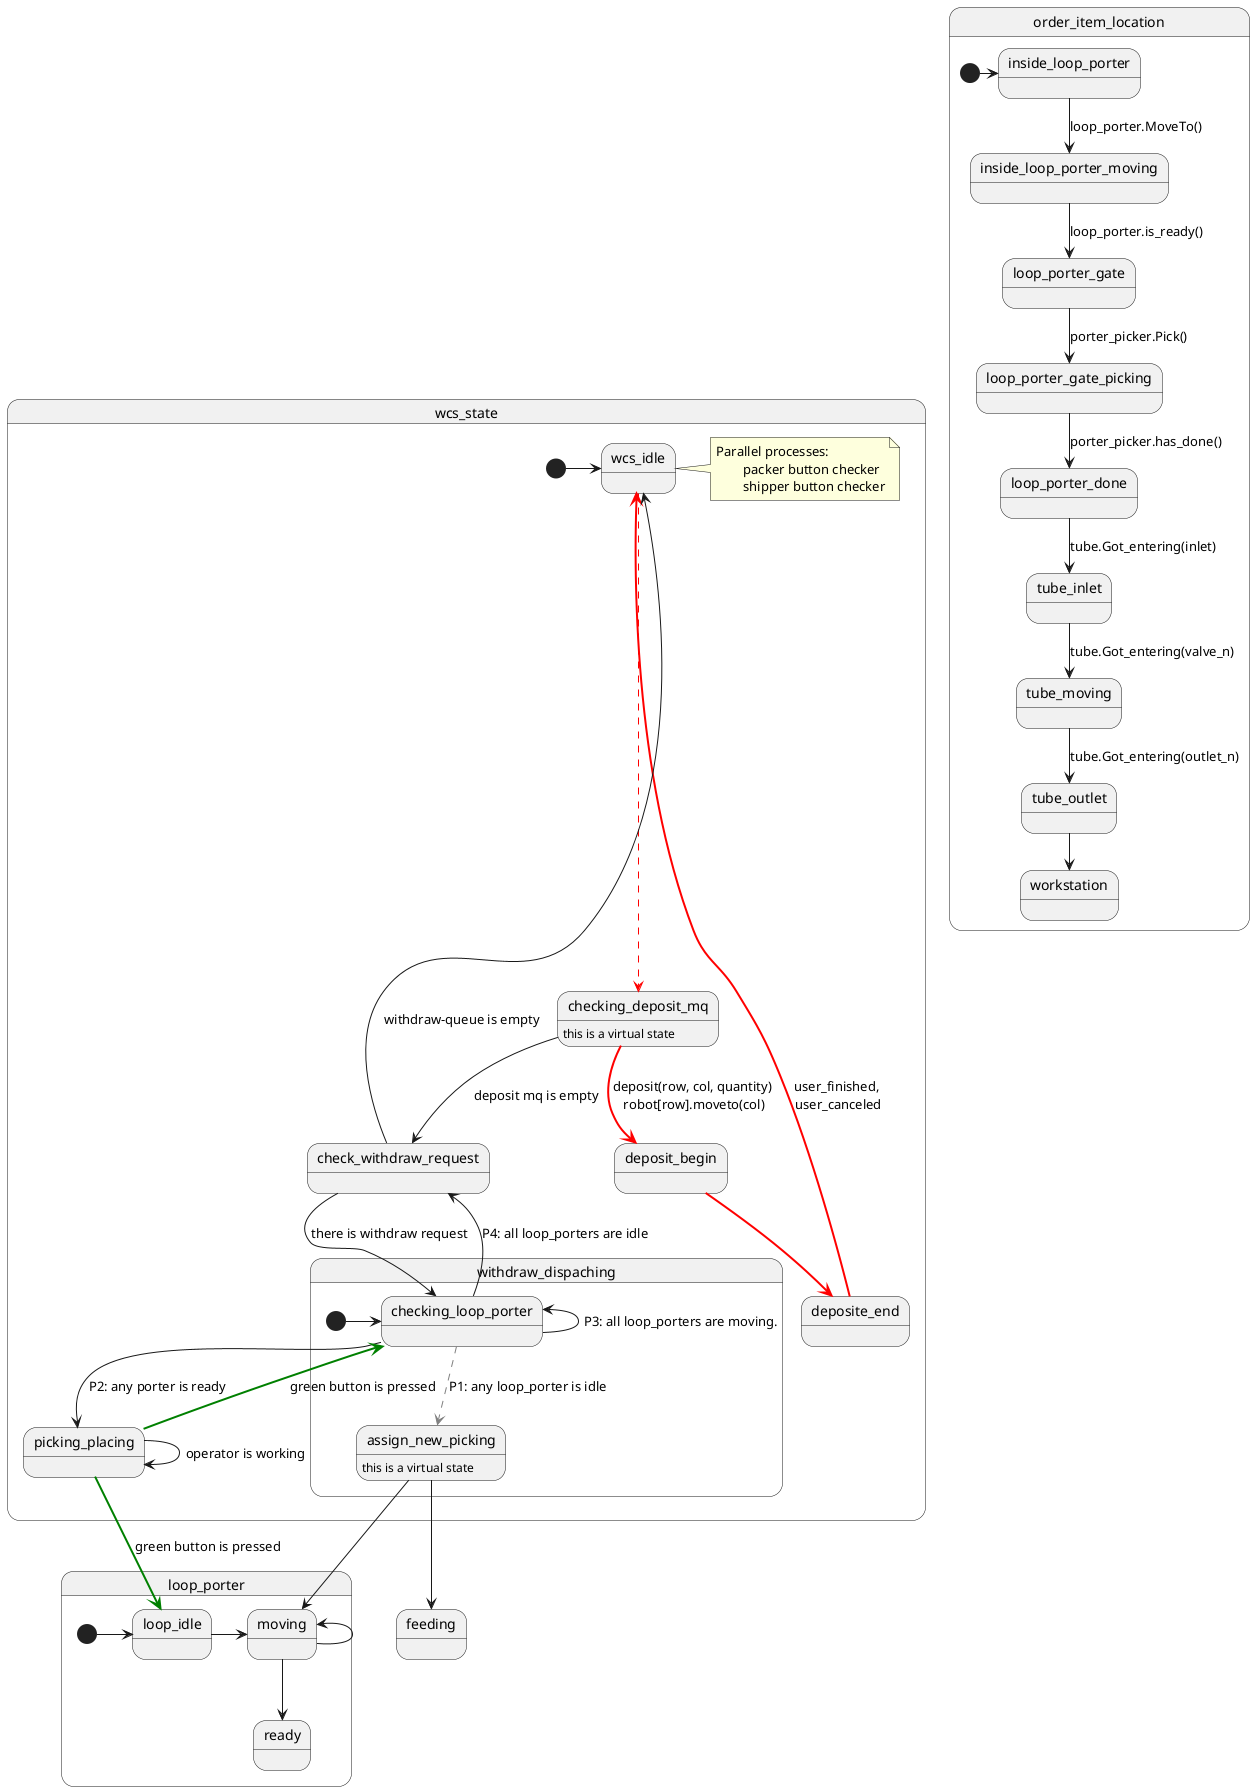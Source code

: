 @startuml

state wcs_state{
	[*] -> wcs_idle
	wcs_idle-[#red,dashed]-> checking_deposit_mq
	checking_deposit_mq -[#red,bold]-> deposit_begin: deposit(row, col, quantity) \nrobot[row].moveto(col)
	deposit_begin -[#red,bold]-> deposite_end
	deposite_end -[#red,bold]->wcs_idle: user_finished, \nuser_canceled
	checking_deposit_mq: this is a virtual state

	state withdraw_dispaching{
		[*] -> checking_loop_porter
		checking_loop_porter -[#grey,dashed]-> assign_new_picking : P1: any loop_porter is idle
		assign_new_picking: this is a virtual state

	}
	checking_loop_porter --> picking_placing : P2: any porter is ready  
	checking_loop_porter <-- checking_loop_porter: P3: all loop_porters are moving.
	picking_placing -> picking_placing: operator is working
	picking_placing -[#green,bold]-> checking_loop_porter : green button is pressed
	checking_deposit_mq --> check_withdraw_request: deposit mq is empty
	check_withdraw_request --> wcs_idle:  withdraw-queue is empty
	check_withdraw_request --> checking_loop_porter: there is withdraw request
	check_withdraw_request <-- checking_loop_porter: P4: all loop_porters are idle
	note right of wcs_idle
	Parallel processes:
		packer button checker
		shipper button checker
	end note
}


state loop_porter {
	[*] -> loop_idle 
	loop_idle -> moving
	moving <- moving
	moving --> ready
}

picking_placing -[#green,bold]-> loop_idle : green button is pressed
assign_new_picking --> moving


state order_item_location{
	[*] -> inside_loop_porter
	inside_loop_porter --> inside_loop_porter_moving: loop_porter.MoveTo()
    inside_loop_porter_moving --> loop_porter_gate: loop_porter.is_ready()
	loop_porter_gate --> loop_porter_gate_picking: porter_picker.Pick()
    loop_porter_gate_picking --> loop_porter_done: porter_picker.has_done()
    loop_porter_done --> tube_inlet: tube.Got_entering(inlet)
    tube_inlet --> tube_moving: tube.Got_entering(valve_n)
	tube_moving --> tube_outlet: tube.Got_entering(outlet_n)
    tube_outlet --> workstation
}

assign_new_picking --> feeding
@enduml
